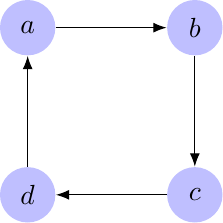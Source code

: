 \documentclass[tikz]{standalone}
\usetikzlibrary{arrows,arrows.meta,positioning}
\begin{document}
\begin{tikzpicture}[%
    every node/.style = {circle, fill=blue!25, minimum size = 2em}]

    \node (a) at (0,0) {$a$};
    \node (b) [right=4em of a] {$b$};
    \node (c) [below=4em of b] {$c$};
    \node (d) [left=4em of c] {$d$};

    \foreach \Source/\Target in {a/b, b/c, c/d, d/a}
        \draw[-Latex] (\Source) to (\Target);
\end{tikzpicture}
\end{document}

